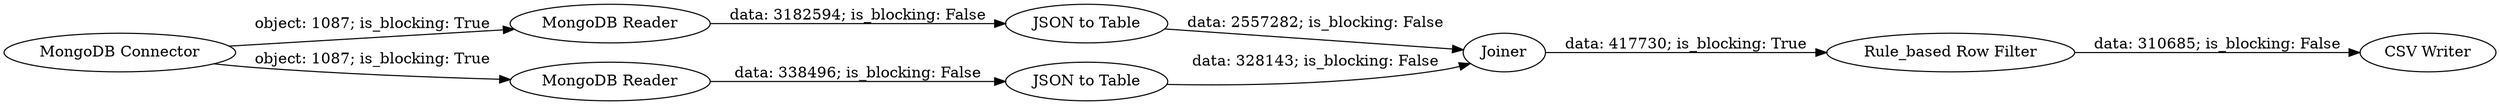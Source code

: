 digraph {
	"4672965508424426766_6" [label=Joiner]
	"4672965508424426766_4" [label="JSON to Table"]
	"4672965508424426766_1" [label="MongoDB Connector"]
	"4672965508424426766_3" [label="MongoDB Reader"]
	"4672965508424426766_7" [label="Rule_based Row Filter"]
	"4672965508424426766_8" [label="CSV Writer"]
	"4672965508424426766_2" [label="MongoDB Reader"]
	"4672965508424426766_5" [label="JSON to Table"]
	"4672965508424426766_2" -> "4672965508424426766_4" [label="data: 338496; is_blocking: False"]
	"4672965508424426766_3" -> "4672965508424426766_5" [label="data: 3182594; is_blocking: False"]
	"4672965508424426766_5" -> "4672965508424426766_6" [label="data: 2557282; is_blocking: False"]
	"4672965508424426766_4" -> "4672965508424426766_6" [label="data: 328143; is_blocking: False"]
	"4672965508424426766_1" -> "4672965508424426766_2" [label="object: 1087; is_blocking: True"]
	"4672965508424426766_1" -> "4672965508424426766_3" [label="object: 1087; is_blocking: True"]
	"4672965508424426766_6" -> "4672965508424426766_7" [label="data: 417730; is_blocking: True"]
	"4672965508424426766_7" -> "4672965508424426766_8" [label="data: 310685; is_blocking: False"]
	rankdir=LR
}
